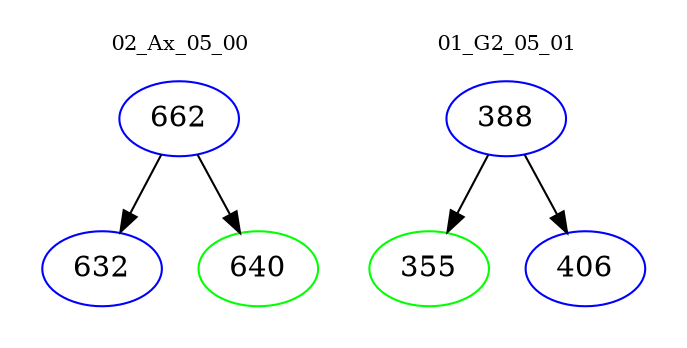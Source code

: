 digraph{
subgraph cluster_0 {
color = white
label = "02_Ax_05_00";
fontsize=10;
T0_662 [label="662", color="blue"]
T0_662 -> T0_632 [color="black"]
T0_632 [label="632", color="blue"]
T0_662 -> T0_640 [color="black"]
T0_640 [label="640", color="green"]
}
subgraph cluster_1 {
color = white
label = "01_G2_05_01";
fontsize=10;
T1_388 [label="388", color="blue"]
T1_388 -> T1_355 [color="black"]
T1_355 [label="355", color="green"]
T1_388 -> T1_406 [color="black"]
T1_406 [label="406", color="blue"]
}
}
